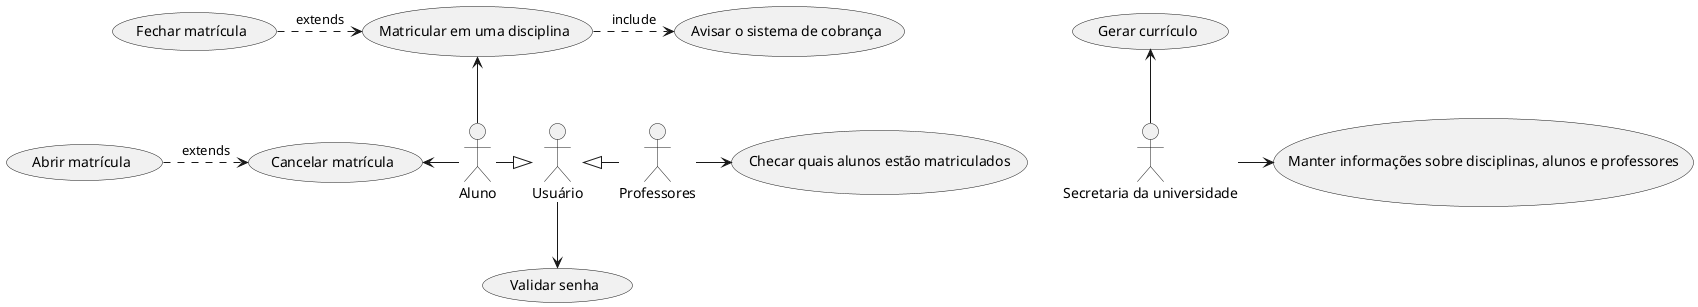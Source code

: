 @startuml

"Aluno" as a
a -up-> (UC1)
a -left-> (UC2)
(UC1) .> (UC6) : include
(UC8) .> (UC1) : extends
(UC9) .> (UC2) : extends

"Secretaria da universidade" as secretaria
secretaria -up-> (UC5)
secretaria -> (UC7)

"Professores" as p
p -right-> (UC3)

"Usuário" as user
user -down-> (UC4)

user <|-right- p
user <|-left- a

"Matricular em uma disciplina" as (UC1)
"Cancelar matrícula" as (UC2)
"Checar quais alunos estão matriculados" as (UC3)
"Validar senha" as (UC4)
"Gerar currículo" as (UC5)
"Avisar o sistema de cobrança" as (UC6)
"Manter informações sobre disciplinas, alunos e professores" as (UC7)
"Fechar matrícula" as (UC8)
"Abrir matrícula" as (UC9)

@enduml
